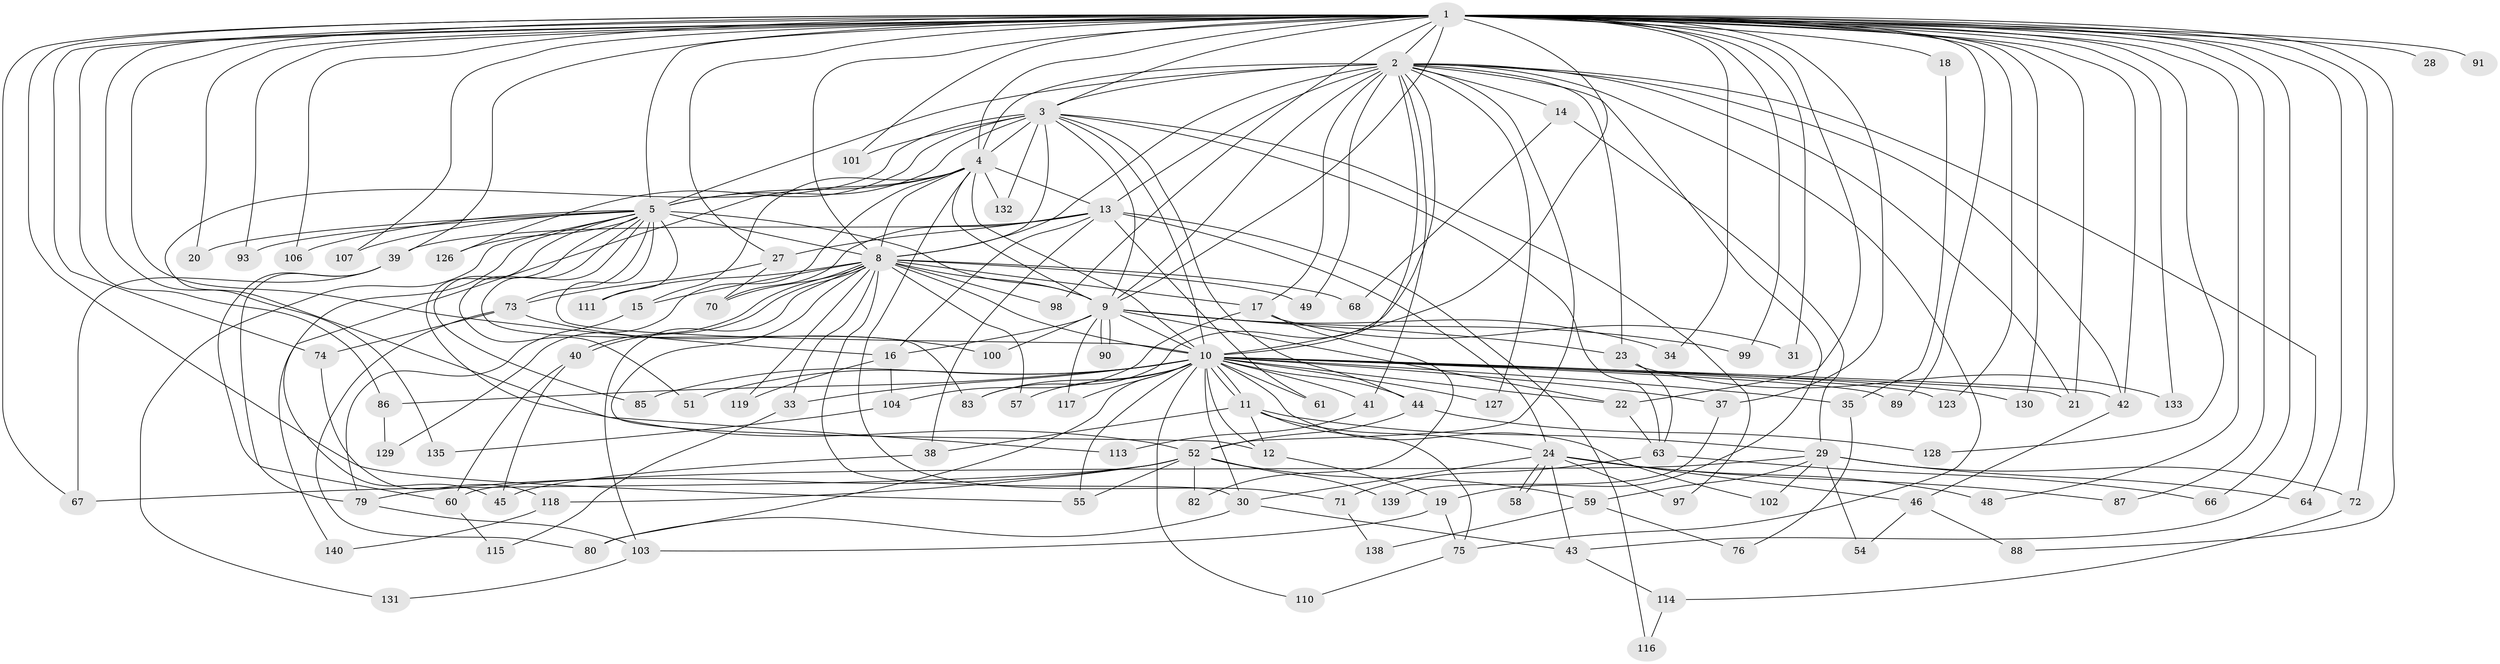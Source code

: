 // Generated by graph-tools (version 1.1) at 2025/51/02/27/25 19:51:53]
// undirected, 107 vertices, 241 edges
graph export_dot {
graph [start="1"]
  node [color=gray90,style=filled];
  1 [super="+6"];
  2 [super="+7"];
  3 [super="+62"];
  4 [super="+95"];
  5 [super="+120"];
  8 [super="+134"];
  9 [super="+26"];
  10 [super="+56"];
  11 [super="+137"];
  12 [super="+50"];
  13 [super="+32"];
  14;
  15;
  16 [super="+25"];
  17 [super="+65"];
  18;
  19;
  20;
  21 [super="+124"];
  22 [super="+141"];
  23;
  24 [super="+112"];
  27 [super="+36"];
  28;
  29 [super="+136"];
  30;
  31;
  33;
  34;
  35;
  37 [super="+96"];
  38;
  39 [super="+47"];
  40;
  41;
  42 [super="+53"];
  43 [super="+125"];
  44;
  45 [super="+78"];
  46 [super="+121"];
  48;
  49;
  51;
  52 [super="+77"];
  54;
  55 [super="+92"];
  57;
  58;
  59;
  60;
  61;
  63 [super="+69"];
  64;
  66;
  67 [super="+81"];
  68;
  70 [super="+108"];
  71;
  72;
  73 [super="+109"];
  74;
  75 [super="+94"];
  76;
  79 [super="+84"];
  80;
  82;
  83 [super="+105"];
  85;
  86;
  87;
  88;
  89;
  90;
  91;
  93;
  97;
  98;
  99;
  100;
  101;
  102;
  103 [super="+122"];
  104;
  106;
  107;
  110;
  111;
  113;
  114;
  115;
  116;
  117;
  118;
  119;
  123;
  126;
  127;
  128;
  129;
  130;
  131;
  132;
  133;
  135;
  138;
  139;
  140;
  1 -- 2 [weight=4];
  1 -- 3 [weight=2];
  1 -- 4 [weight=2];
  1 -- 5 [weight=2];
  1 -- 8 [weight=2];
  1 -- 9 [weight=2];
  1 -- 10 [weight=2];
  1 -- 18 [weight=2];
  1 -- 27 [weight=2];
  1 -- 31;
  1 -- 39 [weight=2];
  1 -- 52;
  1 -- 67;
  1 -- 72;
  1 -- 89;
  1 -- 91 [weight=2];
  1 -- 106;
  1 -- 107;
  1 -- 123;
  1 -- 130;
  1 -- 133;
  1 -- 128;
  1 -- 16;
  1 -- 20;
  1 -- 21;
  1 -- 28;
  1 -- 34;
  1 -- 37 [weight=2];
  1 -- 42;
  1 -- 48;
  1 -- 64;
  1 -- 66;
  1 -- 74;
  1 -- 86;
  1 -- 87;
  1 -- 88;
  1 -- 93;
  1 -- 98;
  1 -- 99;
  1 -- 101;
  1 -- 22;
  1 -- 55;
  2 -- 3 [weight=2];
  2 -- 4 [weight=2];
  2 -- 5 [weight=2];
  2 -- 8 [weight=2];
  2 -- 9 [weight=2];
  2 -- 10 [weight=2];
  2 -- 13 [weight=2];
  2 -- 14 [weight=2];
  2 -- 41;
  2 -- 49;
  2 -- 75;
  2 -- 17 [weight=2];
  2 -- 19;
  2 -- 83;
  2 -- 23;
  2 -- 43;
  2 -- 52;
  2 -- 127;
  2 -- 42;
  2 -- 21;
  3 -- 4;
  3 -- 5;
  3 -- 8;
  3 -- 9;
  3 -- 10 [weight=2];
  3 -- 44;
  3 -- 63;
  3 -- 97;
  3 -- 101;
  3 -- 126;
  3 -- 132;
  3 -- 135;
  4 -- 5;
  4 -- 8 [weight=2];
  4 -- 9 [weight=2];
  4 -- 10;
  4 -- 13;
  4 -- 15;
  4 -- 71;
  4 -- 129;
  4 -- 140;
  4 -- 132;
  5 -- 8;
  5 -- 9;
  5 -- 10;
  5 -- 20;
  5 -- 51;
  5 -- 73;
  5 -- 85;
  5 -- 93;
  5 -- 106;
  5 -- 107;
  5 -- 111;
  5 -- 113;
  5 -- 126;
  5 -- 131;
  5 -- 83;
  5 -- 45;
  8 -- 9 [weight=2];
  8 -- 10 [weight=2];
  8 -- 15;
  8 -- 17;
  8 -- 30;
  8 -- 33;
  8 -- 40;
  8 -- 40;
  8 -- 49;
  8 -- 57;
  8 -- 68;
  8 -- 98;
  8 -- 103;
  8 -- 111;
  8 -- 119;
  8 -- 12;
  8 -- 70;
  9 -- 10;
  9 -- 16;
  9 -- 22;
  9 -- 23;
  9 -- 34;
  9 -- 90;
  9 -- 90;
  9 -- 99;
  9 -- 100;
  9 -- 117;
  10 -- 11;
  10 -- 11;
  10 -- 12;
  10 -- 21;
  10 -- 22;
  10 -- 30;
  10 -- 33;
  10 -- 35;
  10 -- 37;
  10 -- 41;
  10 -- 42;
  10 -- 44;
  10 -- 51;
  10 -- 55;
  10 -- 57;
  10 -- 61;
  10 -- 80;
  10 -- 83;
  10 -- 85;
  10 -- 86;
  10 -- 89;
  10 -- 102;
  10 -- 110;
  10 -- 123;
  10 -- 127;
  10 -- 130;
  10 -- 117;
  11 -- 12;
  11 -- 24;
  11 -- 29;
  11 -- 38;
  11 -- 75;
  12 -- 19;
  13 -- 24;
  13 -- 27;
  13 -- 38 [weight=2];
  13 -- 39;
  13 -- 61;
  13 -- 70;
  13 -- 116;
  13 -- 16;
  14 -- 29;
  14 -- 68;
  15 -- 79;
  16 -- 119;
  16 -- 104;
  17 -- 31;
  17 -- 104;
  17 -- 82;
  18 -- 35;
  19 -- 75;
  19 -- 103;
  22 -- 63;
  23 -- 63;
  23 -- 133;
  24 -- 43;
  24 -- 46 [weight=2];
  24 -- 48;
  24 -- 58;
  24 -- 58;
  24 -- 87;
  24 -- 97;
  24 -- 30;
  27 -- 70;
  27 -- 73;
  29 -- 54;
  29 -- 59;
  29 -- 64;
  29 -- 72;
  29 -- 102;
  29 -- 60;
  30 -- 80;
  30 -- 43;
  33 -- 115;
  35 -- 76;
  37 -- 139;
  38 -- 45;
  39 -- 67;
  39 -- 79;
  39 -- 60;
  40 -- 45;
  40 -- 60;
  41 -- 113;
  42 -- 46;
  43 -- 114;
  44 -- 128;
  44 -- 52;
  46 -- 54;
  46 -- 88;
  52 -- 55;
  52 -- 59;
  52 -- 82;
  52 -- 139;
  52 -- 118;
  52 -- 79;
  52 -- 67;
  59 -- 76;
  59 -- 138;
  60 -- 115;
  63 -- 66;
  63 -- 71;
  71 -- 138;
  72 -- 114;
  73 -- 74;
  73 -- 100;
  73 -- 80;
  74 -- 118;
  75 -- 110;
  79 -- 103;
  86 -- 129;
  103 -- 131;
  104 -- 135;
  114 -- 116;
  118 -- 140;
}
